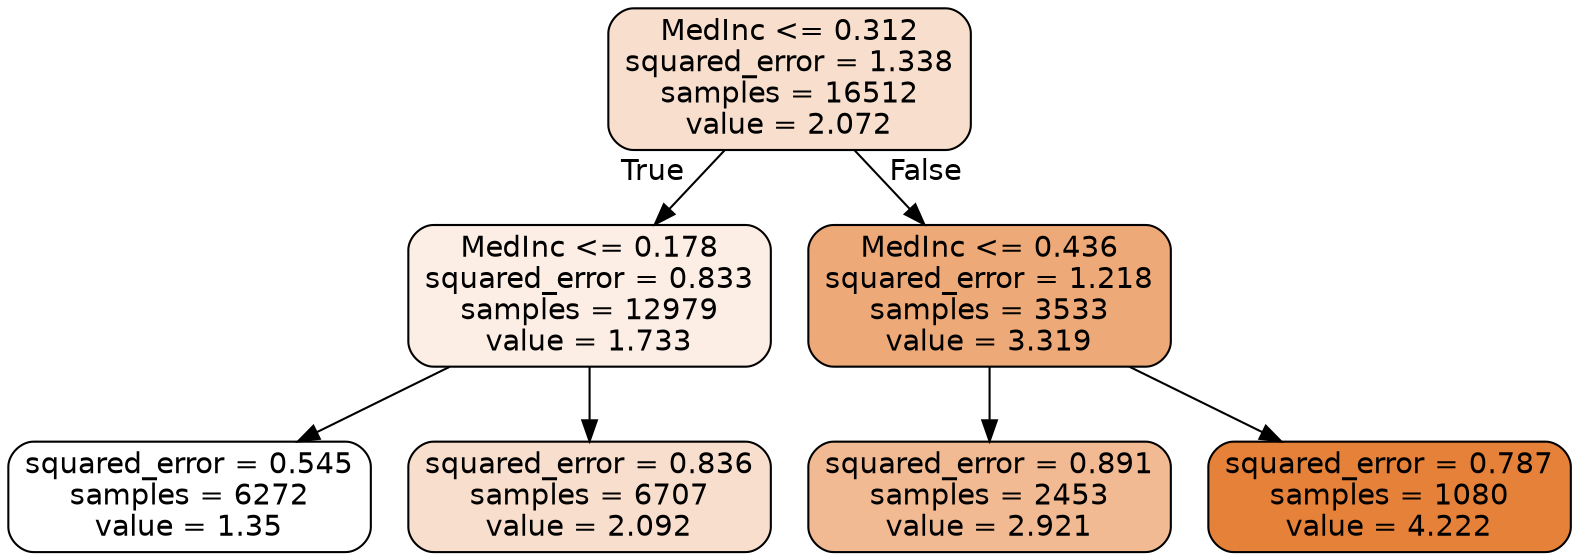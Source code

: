 digraph Tree {
node [shape=box, style="filled, rounded", color="black", fontname="helvetica"] ;
edge [fontname="helvetica"] ;
0 [label="MedInc <= 0.312\nsquared_error = 1.338\nsamples = 16512\nvalue = 2.072", fillcolor="#f8dfcd"] ;
1 [label="MedInc <= 0.178\nsquared_error = 0.833\nsamples = 12979\nvalue = 1.733", fillcolor="#fceee5"] ;
0 -> 1 [labeldistance=2.5, labelangle=45, headlabel="True"] ;
2 [label="squared_error = 0.545\nsamples = 6272\nvalue = 1.35", fillcolor="#ffffff"] ;
1 -> 2 ;
3 [label="squared_error = 0.836\nsamples = 6707\nvalue = 2.092", fillcolor="#f8decc"] ;
1 -> 3 ;
4 [label="MedInc <= 0.436\nsquared_error = 1.218\nsamples = 3533\nvalue = 3.319", fillcolor="#eda977"] ;
0 -> 4 [labeldistance=2.5, labelangle=-45, headlabel="False"] ;
5 [label="squared_error = 0.891\nsamples = 2453\nvalue = 2.921", fillcolor="#f1ba93"] ;
4 -> 5 ;
6 [label="squared_error = 0.787\nsamples = 1080\nvalue = 4.222", fillcolor="#e58139"] ;
4 -> 6 ;
}